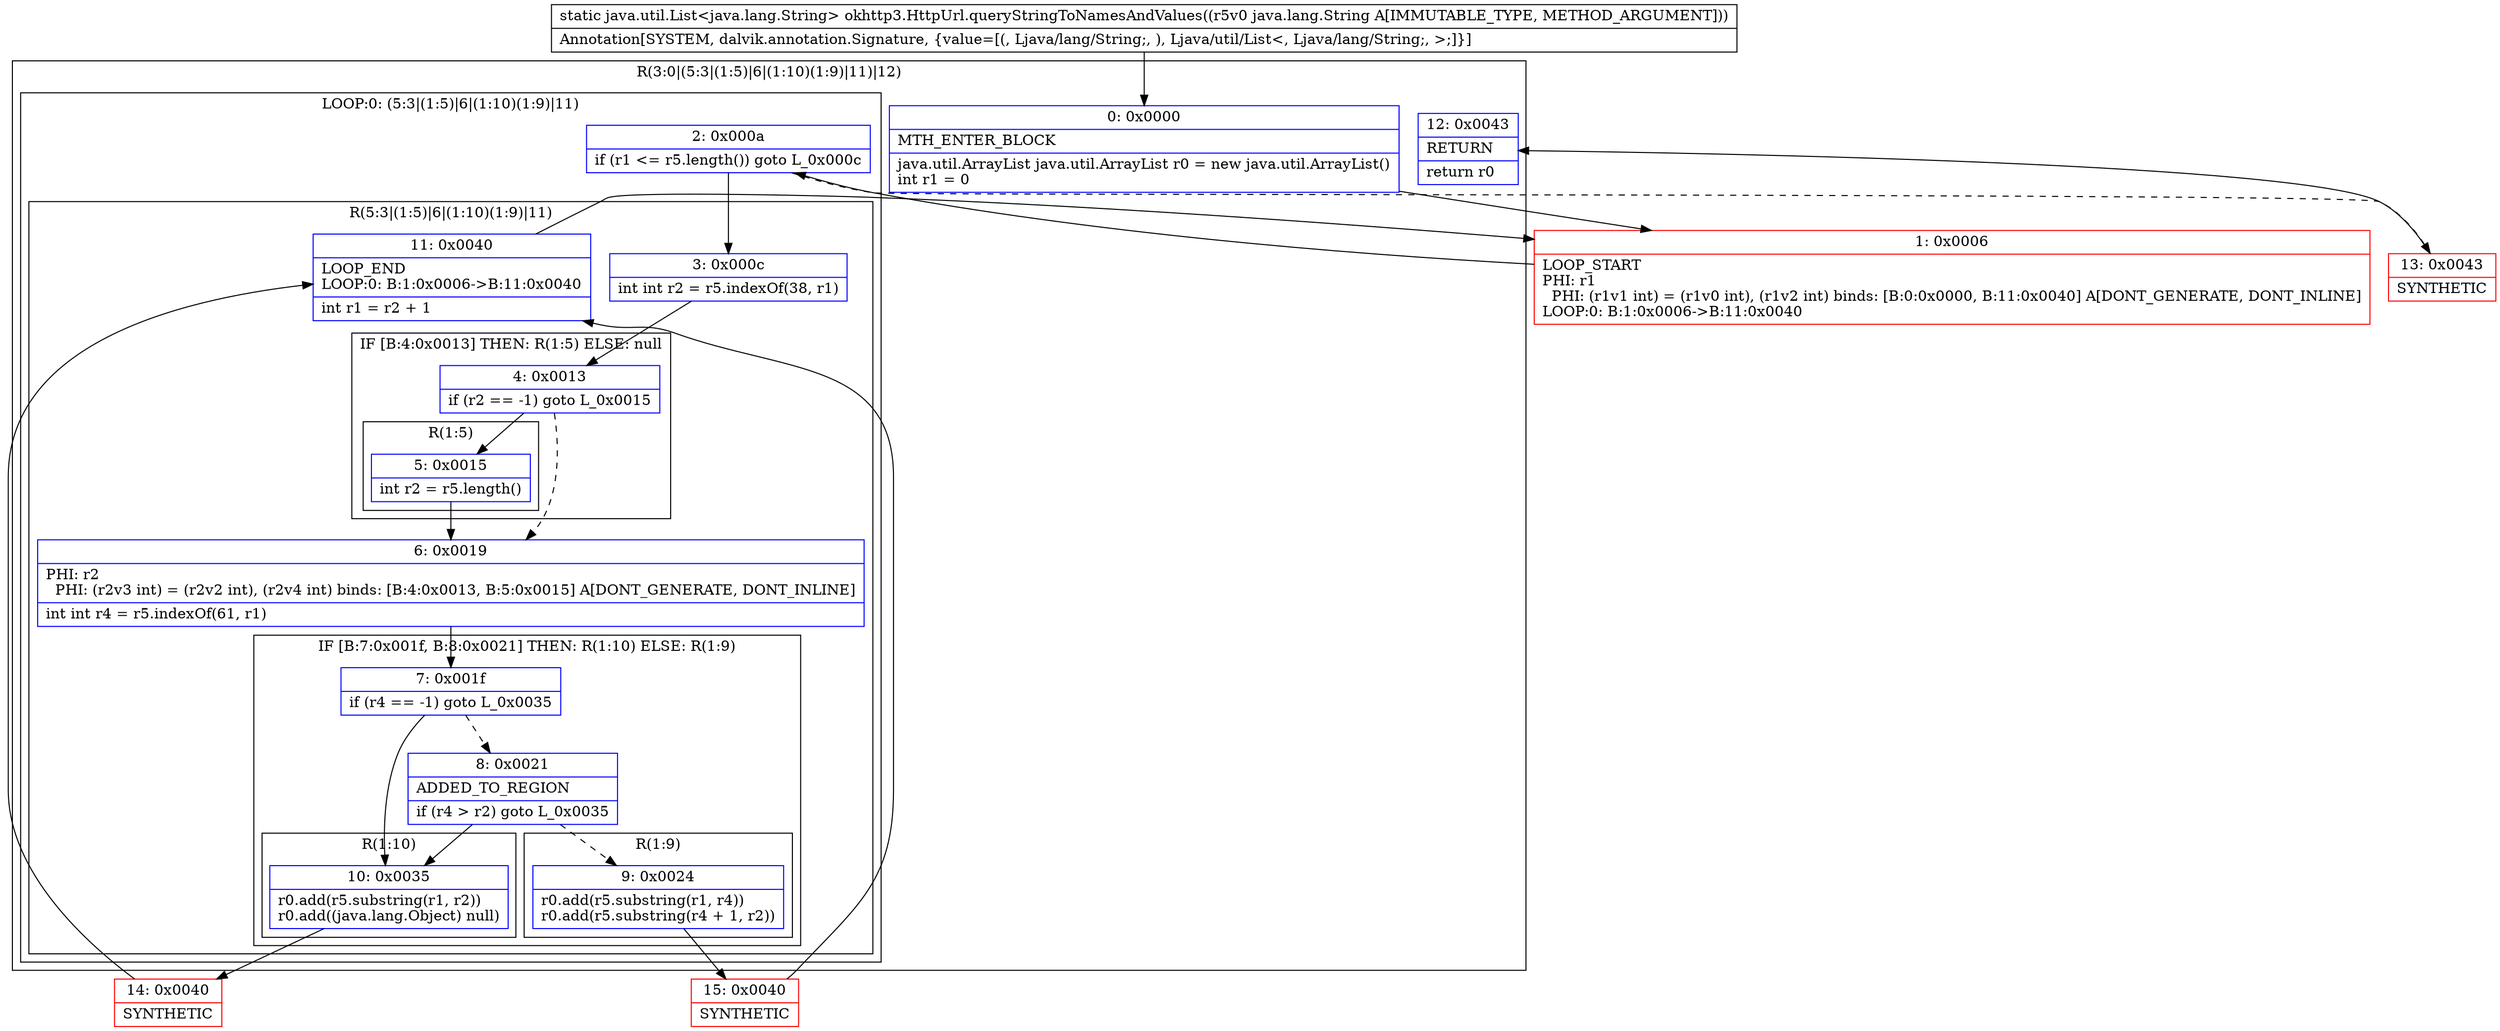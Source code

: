 digraph "CFG forokhttp3.HttpUrl.queryStringToNamesAndValues(Ljava\/lang\/String;)Ljava\/util\/List;" {
subgraph cluster_Region_1050458458 {
label = "R(3:0|(5:3|(1:5)|6|(1:10)(1:9)|11)|12)";
node [shape=record,color=blue];
Node_0 [shape=record,label="{0\:\ 0x0000|MTH_ENTER_BLOCK\l|java.util.ArrayList java.util.ArrayList r0 = new java.util.ArrayList()\lint r1 = 0\l}"];
subgraph cluster_LoopRegion_1970454340 {
label = "LOOP:0: (5:3|(1:5)|6|(1:10)(1:9)|11)";
node [shape=record,color=blue];
Node_2 [shape=record,label="{2\:\ 0x000a|if (r1 \<= r5.length()) goto L_0x000c\l}"];
subgraph cluster_Region_780109240 {
label = "R(5:3|(1:5)|6|(1:10)(1:9)|11)";
node [shape=record,color=blue];
Node_3 [shape=record,label="{3\:\ 0x000c|int int r2 = r5.indexOf(38, r1)\l}"];
subgraph cluster_IfRegion_892766261 {
label = "IF [B:4:0x0013] THEN: R(1:5) ELSE: null";
node [shape=record,color=blue];
Node_4 [shape=record,label="{4\:\ 0x0013|if (r2 == \-1) goto L_0x0015\l}"];
subgraph cluster_Region_808810622 {
label = "R(1:5)";
node [shape=record,color=blue];
Node_5 [shape=record,label="{5\:\ 0x0015|int r2 = r5.length()\l}"];
}
}
Node_6 [shape=record,label="{6\:\ 0x0019|PHI: r2 \l  PHI: (r2v3 int) = (r2v2 int), (r2v4 int) binds: [B:4:0x0013, B:5:0x0015] A[DONT_GENERATE, DONT_INLINE]\l|int int r4 = r5.indexOf(61, r1)\l}"];
subgraph cluster_IfRegion_1740015982 {
label = "IF [B:7:0x001f, B:8:0x0021] THEN: R(1:10) ELSE: R(1:9)";
node [shape=record,color=blue];
Node_7 [shape=record,label="{7\:\ 0x001f|if (r4 == \-1) goto L_0x0035\l}"];
Node_8 [shape=record,label="{8\:\ 0x0021|ADDED_TO_REGION\l|if (r4 \> r2) goto L_0x0035\l}"];
subgraph cluster_Region_77083487 {
label = "R(1:10)";
node [shape=record,color=blue];
Node_10 [shape=record,label="{10\:\ 0x0035|r0.add(r5.substring(r1, r2))\lr0.add((java.lang.Object) null)\l}"];
}
subgraph cluster_Region_960993341 {
label = "R(1:9)";
node [shape=record,color=blue];
Node_9 [shape=record,label="{9\:\ 0x0024|r0.add(r5.substring(r1, r4))\lr0.add(r5.substring(r4 + 1, r2))\l}"];
}
}
Node_11 [shape=record,label="{11\:\ 0x0040|LOOP_END\lLOOP:0: B:1:0x0006\-\>B:11:0x0040\l|int r1 = r2 + 1\l}"];
}
}
Node_12 [shape=record,label="{12\:\ 0x0043|RETURN\l|return r0\l}"];
}
Node_1 [shape=record,color=red,label="{1\:\ 0x0006|LOOP_START\lPHI: r1 \l  PHI: (r1v1 int) = (r1v0 int), (r1v2 int) binds: [B:0:0x0000, B:11:0x0040] A[DONT_GENERATE, DONT_INLINE]\lLOOP:0: B:1:0x0006\-\>B:11:0x0040\l}"];
Node_13 [shape=record,color=red,label="{13\:\ 0x0043|SYNTHETIC\l}"];
Node_14 [shape=record,color=red,label="{14\:\ 0x0040|SYNTHETIC\l}"];
Node_15 [shape=record,color=red,label="{15\:\ 0x0040|SYNTHETIC\l}"];
MethodNode[shape=record,label="{static java.util.List\<java.lang.String\> okhttp3.HttpUrl.queryStringToNamesAndValues((r5v0 java.lang.String A[IMMUTABLE_TYPE, METHOD_ARGUMENT]))  | Annotation[SYSTEM, dalvik.annotation.Signature, \{value=[(, Ljava\/lang\/String;, ), Ljava\/util\/List\<, Ljava\/lang\/String;, \>;]\}]\l}"];
MethodNode -> Node_0;
Node_0 -> Node_1;
Node_2 -> Node_3;
Node_2 -> Node_13[style=dashed];
Node_3 -> Node_4;
Node_4 -> Node_5;
Node_4 -> Node_6[style=dashed];
Node_5 -> Node_6;
Node_6 -> Node_7;
Node_7 -> Node_8[style=dashed];
Node_7 -> Node_10;
Node_8 -> Node_9[style=dashed];
Node_8 -> Node_10;
Node_10 -> Node_14;
Node_9 -> Node_15;
Node_11 -> Node_1;
Node_1 -> Node_2;
Node_13 -> Node_12;
Node_14 -> Node_11;
Node_15 -> Node_11;
}

